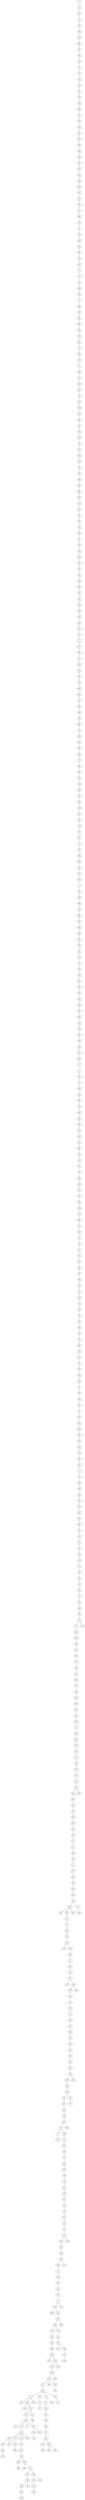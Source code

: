 strict graph G {
1;
57;
413;
15;
492;
352;
424;
448;
49;
245;
293;
22;
31;
218;
235;
207;
130;
170;
486;
141;
195;
136;
90;
301;
390;
330;
430;
142;
377;
333;
458;
439;
374;
65;
203;
41;
288;
247;
24;
120;
326;
283;
362;
150;
261;
5;
327;
55;
238;
284;
6;
489;
287;
490;
460;
108;
435;
493;
97;
443;
177;
79;
319;
111;
432;
263;
26;
233;
414;
422;
467;
53;
343;
216;
86;
310;
412;
154;
313;
242;
483;
497;
456;
358;
113;
411;
262;
89;
112;
232;
84;
56;
118;
429;
278;
144;
121;
436;
406;
25;
88;
480;
190;
305;
96;
252;
417;
7;
351;
296;
52;
258;
303;
425;
279;
193;
484;
153;
397;
396;
370;
382;
23;
442;
488;
453;
499;
71;
336;
350;
479;
324;
160;
251;
158;
110;
127;
128;
210;
40;
87;
73;
33;
491;
469;
234;
171;
295;
2;
418;
348;
185;
18;
446;
184;
192;
248;
364;
391;
32;
275;
152;
151;
99;
401;
404;
159;
181;
260;
433;
339;
63;
273;
281;
299;
223;
215;
340;
3;
9;
265;
13;
208;
169;
292;
143;
280;
250;
140;
309;
393;
455;
481;
101;
81;
321;
68;
363;
369;
323;
103;
196;
416;
119;
402;
277;
335;
50;
59;
92;
271;
451;
241;
94;
388;
194;
60;
138;
74;
298;
227;
341;
231;
38;
318;
380;
372;
471;
69;
344;
132;
226;
91;
462;
384;
20;
47;
437;
366;
408;
182;
125;
452;
274;
191;
202;
17;
70;
428;
316;
164;
400;
155;
421;
345;
204;
39;
347;
67;
197;
409;
116;
173;
129;
162;
14;
249;
19;
224;
440;
186;
211;
8;
282;
494;
236;
135;
255;
176;
302;
95;
359;
34;
146;
222;
407;
205;
427;
342;
37;
139;
381;
394;
137;
175;
165;
378;
375;
115;
85;
149;
244;
361;
376;
466;
450;
36;
259;
371;
373;
464;
353;
4;
246;
145;
122;
268;
304;
134;
495;
220;
107;
51;
35;
331;
44;
474;
219;
419;
463;
12;
485;
320;
257;
228;
399;
109;
174;
10;
179;
172;
356;
117;
286;
403;
124;
225;
276;
285;
212;
104;
240;
156;
270;
93;
337;
100;
102;
61;
76;
77;
470;
398;
217;
201;
66;
16;
405;
447;
148;
379;
415;
198;
167;
272;
29;
254;
54;
21;
213;
334;
472;
166;
461;
383;
11;
214;
365;
221;
410;
27;
239;
498;
328;
478;
209;
178;
105;
346;
438;
291;
161;
314;
355;
338;
315;
42;
434;
0;
183;
98;
230;
126;
114;
306;
312;
80;
64;
256;
200;
426;
325;
266;
189;
206;
187;
133;
477;
431;
423;
420;
482;
163;
188;
253;
329;
386;
180;
487;
368;
48;
243;
332;
473;
392;
454;
267;
30;
317;
294;
229;
444;
46;
269;
385;
475;
72;
157;
78;
75;
459;
445;
289;
360;
43;
457;
354;
468;
367;
308;
264;
395;
237;
45;
290;
476;
131;
168;
147;
357;
58;
62;
322;
349;
123;
300;
496;
83;
82;
106;
389;
199;
307;
441;
297;
465;
28;
449;
387;
311;
213 -- 106;
31 -- 218;
384 -- 20;
28 -- 449;
180 -- 487;
165 -- 378;
100 -- 102;
445 -- 289;
135 -- 255;
69 -- 344;
274 -- 191;
182 -- 125;
18 -- 446;
196 -- 416;
111 -- 432;
105 -- 346;
398 -- 217;
42 -- 434;
270 -- 93;
406 -- 25;
0 -- 385;
227 -- 341;
377 -- 333;
85 -- 387;
253 -- 243;
169 -- 292;
234 -- 171;
353 -- 4;
471 -- 69;
358 -- 113;
254 -- 54;
94 -- 388;
159 -- 181;
317 -- 294;
152 -- 151;
296 -- 52;
204 -- 39;
80 -- 64;
62 -- 322;
104 -- 441;
74 -- 298;
154 -- 313;
41 -- 288;
261 -- 5;
5 -- 327;
233 -- 414;
104 -- 240;
167 -- 272;
318 -- 380;
163 -- 253;
62 -- 349;
138 -- 74;
211 -- 8;
351 -- 296;
36 -- 259;
420 -- 482;
17 -- 70;
15 -- 492;
359 -- 34;
211 -- 311;
205 -- 427;
405 -- 447;
399 -- 297;
98 -- 230;
375 -- 115;
21 -- 213;
185 -- 18;
495 -- 465;
19 -- 224;
289 -- 360;
348 -- 185;
68 -- 363;
101 -- 81;
54 -- 21;
306 -- 80;
75 -- 459;
240 -- 156;
450 -- 36;
225 -- 276;
489 -- 287;
479 -- 324;
495 -- 220;
129 -- 162;
53 -- 343;
250 -- 140;
338 -- 168;
330 -- 430;
35 -- 331;
140 -- 309;
315 -- 476;
346 -- 438;
306 -- 30;
460 -- 108;
71 -- 336;
112 -- 232;
483 -- 497;
37 -- 139;
39 -- 347;
481 -- 101;
436 -- 406;
134 -- 495;
421 -- 345;
461 -- 383;
473 -- 392;
458 -- 439;
422 -- 467;
315 -- 42;
446 -- 184;
164 -- 400;
142 -- 377;
295 -- 2;
10 -- 179;
255 -- 176;
257 -- 399;
29 -- 254;
291 -- 161;
443 -- 177;
95 -- 359;
218 -- 235;
241 -- 94;
67 -- 197;
457 -- 354;
243 -- 332;
92 -- 271;
374 -- 65;
160 -- 251;
252 -- 417;
467 -- 53;
56 -- 118;
115 -- 85;
191 -- 202;
315 -- 290;
98 -- 126;
55 -- 238;
139 -- 381;
396 -- 370;
316 -- 164;
179 -- 172;
85 -- 149;
317 -- 444;
84 -- 56;
248 -- 364;
275 -- 152;
64 -- 267;
133 -- 477;
7 -- 351;
402 -- 277;
412 -- 154;
89 -- 112;
476 -- 131;
209 -- 178;
424 -- 448;
243 -- 454;
128 -- 210;
427 -- 342;
302 -- 95;
64 -- 187;
298 -- 227;
245 -- 293;
381 -- 394;
149 -- 244;
61 -- 389;
426 -- 325;
64 -- 133;
127 -- 128;
51 -- 35;
123 -- 300;
201 -- 66;
303 -- 425;
456 -- 358;
492 -- 352;
272 -- 29;
367 -- 264;
203 -- 41;
210 -- 40;
455 -- 481;
60 -- 138;
404 -- 159;
12 -- 485;
434 -- 0;
150 -- 261;
345 -- 204;
0 -- 98;
438 -- 291;
136 -- 90;
382 -- 23;
77 -- 470;
216 -- 86;
321 -- 68;
469 -- 234;
122 -- 268;
116 -- 173;
96 -- 252;
222 -- 407;
499 -- 71;
284 -- 6;
341 -- 231;
309 -- 393;
372 -- 471;
78 -- 75;
235 -- 207;
354 -- 468;
439 -- 374;
81 -- 321;
190 -- 305;
23 -- 442;
239 -- 328;
423 -- 163;
237 -- 45;
320 -- 257;
8 -- 282;
118 -- 429;
109 -- 174;
125 -- 452;
132 -- 226;
477 -- 431;
415 -- 198;
236 -- 135;
199 -- 307;
369 -- 323;
193 -- 484;
146 -- 222;
200 -- 426;
411 -- 262;
73 -- 33;
287 -- 490;
327 -- 55;
391 -- 32;
451 -- 241;
447 -- 148;
306 -- 317;
362 -- 150;
170 -- 486;
171 -- 295;
66 -- 16;
484 -- 153;
364 -- 391;
209 -- 357;
221 -- 410;
249 -- 19;
78 -- 395;
38 -- 318;
370 -- 382;
435 -- 493;
13 -- 208;
333 -- 458;
343 -- 216;
294 -- 229;
270 -- 199;
174 -- 10;
485 -- 320;
442 -- 488;
280 -- 250;
324 -- 160;
390 -- 330;
276 -- 285;
432 -- 263;
33 -- 491;
2 -- 418;
242 -- 483;
47 -- 437;
25 -- 88;
373 -- 464;
22 -- 31;
141 -- 195;
288 -- 247;
461 -- 82;
34 -- 146;
365 -- 221;
334 -- 472;
217 -- 201;
486 -- 141;
399 -- 109;
24 -- 120;
58 -- 62;
260 -- 433;
166 -- 461;
394 -- 137;
176 -- 302;
493 -- 97;
103 -- 196;
474 -- 219;
367 -- 308;
11 -- 214;
278 -- 144;
430 -- 142;
27 -- 83;
434 -- 78;
459 -- 445;
158 -- 110;
305 -- 96;
462 -- 384;
14 -- 249;
155 -- 421;
314 -- 147;
329 -- 386;
90 -- 301;
419 -- 463;
319 -- 111;
212 -- 104;
50 -- 59;
400 -- 155;
126 -- 46;
403 -- 124;
246 -- 145;
474 -- 419;
108 -- 435;
63 -- 273;
277 -- 335;
457 -- 367;
64 -- 256;
408 -- 182;
97 -- 443;
186 -- 211;
268 -- 304;
137 -- 175;
256 -- 200;
239 -- 498;
313 -- 242;
279 -- 193;
338 -- 315;
416 -- 119;
472 -- 166;
76 -- 77;
347 -- 67;
256 -- 189;
363 -- 369;
379 -- 415;
162 -- 14;
440 -- 186;
145 -- 122;
207 -- 130;
151 -- 99;
26 -- 233;
110 -- 127;
265 -- 13;
393 -- 455;
494 -- 236;
417 -- 7;
336 -- 350;
4 -- 246;
16 -- 405;
418 -- 348;
328 -- 478;
271 -- 451;
397 -- 396;
495 -- 107;
475 -- 72;
192 -- 248;
357 -- 58;
380 -- 372;
286 -- 403;
173 -- 129;
292 -- 143;
431 -- 423;
226 -- 91;
356 -- 117;
383 -- 11;
371 -- 373;
256 -- 266;
299 -- 223;
59 -- 92;
91 -- 462;
215 -- 340;
251 -- 158;
181 -- 260;
407 -- 205;
259 -- 371;
304 -- 134;
114 -- 306;
434 -- 475;
6 -- 489;
76 -- 398;
463 -- 12;
332 -- 473;
314 -- 355;
148 -- 379;
337 -- 100;
349 -- 123;
197 -- 409;
134 -- 28;
263 -- 26;
293 -- 22;
448 -- 49;
223 -- 215;
342 -- 37;
257 -- 228;
258 -- 303;
43 -- 457;
1 -- 57;
202 -- 17;
423 -- 420;
195 -- 136;
231 -- 38;
214 -- 365;
306 -- 312;
20 -- 47;
480 -- 190;
120 -- 326;
244 -- 361;
224 -- 440;
487 -- 368;
61 -- 76;
9 -- 265;
175 -- 165;
466 -- 450;
93 -- 337;
386 -- 180;
425 -- 279;
119 -- 402;
0 -- 183;
189 -- 206;
339 -- 63;
331 -- 44;
352 -- 424;
409 -- 116;
301 -- 390;
107 -- 51;
355 -- 338;
184 -- 192;
87 -- 73;
285 -- 212;
344 -- 132;
388 -- 194;
335 -- 50;
70 -- 428;
310 -- 412;
194 -- 60;
282 -- 494;
153 -- 397;
413 -- 15;
177 -- 79;
143 -- 280;
44 -- 474;
283 -- 362;
490 -- 460;
428 -- 316;
27 -- 239;
40 -- 87;
121 -- 436;
478 -- 496;
126 -- 114;
32 -- 275;
178 -- 105;
72 -- 157;
414 -- 422;
323 -- 103;
378 -- 375;
491 -- 469;
360 -- 43;
429 -- 278;
434 -- 237;
3 -- 9;
497 -- 456;
340 -- 3;
65 -- 203;
281 -- 299;
350 -- 479;
401 -- 404;
79 -- 319;
326 -- 283;
130 -- 170;
232 -- 84;
88 -- 480;
99 -- 401;
488 -- 453;
410 -- 27;
273 -- 281;
144 -- 121;
452 -- 274;
361 -- 376;
433 -- 339;
366 -- 408;
156 -- 270;
464 -- 353;
437 -- 366;
49 -- 245;
247 -- 24;
262 -- 89;
57 -- 413;
117 -- 286;
478 -- 209;
172 -- 356;
124 -- 225;
113 -- 411;
291 -- 314;
253 -- 329;
52 -- 258;
453 -- 499;
102 -- 61;
376 -- 466;
46 -- 269;
198 -- 167;
238 -- 284;
386 -- 48;
213 -- 334;
163 -- 188;
208 -- 169;
86 -- 310;
}
